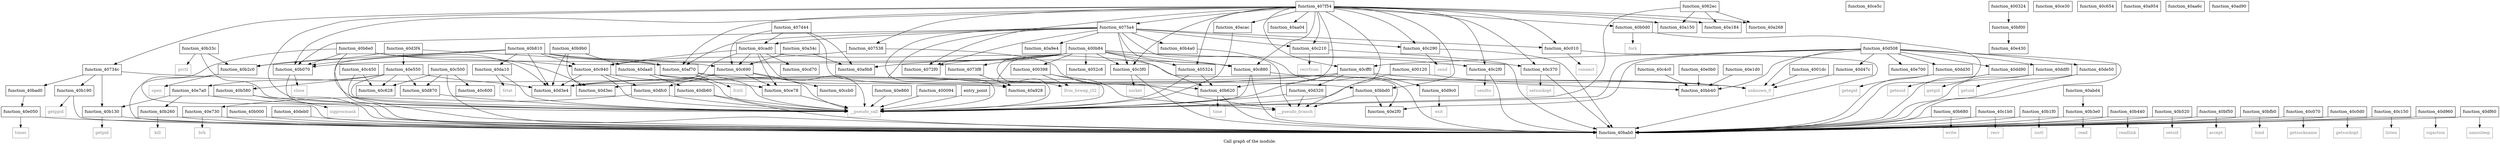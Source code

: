 digraph "Call graph of the module." {
  label="Call graph of the module.";
  node [shape=record];

  Node_function_40b0d0 [label="{function_40b0d0}"];
  Node_function_40ce78 [label="{function_40ce78}"];
  Node_function_40b130 [label="{function_40b130}"];
  Node_function_40b000 [label="{function_40b000}"];
  Node_function_40cd70 [label="{function_40cd70}"];
  Node_function_40c450 [label="{function_40c450}"];
  Node_function_40bbd0 [label="{function_40bbd0}"];
  Node_function_40b680 [label="{function_40b680}"];
  Node_function_40c1b0 [label="{function_40c1b0}"];
  Node_function_40b6e0 [label="{function_40b6e0}"];
  Node_function_40b190 [label="{function_40b190}"];
  Node_function_40b1f0 [label="{function_40b1f0}"];
  Node_function_40b260 [label="{function_40b260}"];
  Node_function_40b2c0 [label="{function_40b2c0}"];
  Node_function_40ce5c [label="{function_40ce5c}"];
  Node_function_40b33c [label="{function_40b33c}"];
  Node_function_40b3e0 [label="{function_40b3e0}"];
  Node_function_40b440 [label="{function_40b440}"];
  Node_function_40b4a0 [label="{function_40b4a0}"];
  Node_function_40b070 [label="{function_40b070}"];
  Node_function_40c4c0 [label="{function_40c4c0}"];
  Node_function_40bf00 [label="{function_40bf00}"];
  Node_function_40b810 [label="{function_40b810}"];
  Node_function_40c210 [label="{function_40c210}"];
  Node_function_40b520 [label="{function_40b520}"];
  Node_function_40c290 [label="{function_40c290}"];
  Node_function_40b9b0 [label="{function_40b9b0}"];
  Node_function_40c500 [label="{function_40c500}"];
  Node_function_40d3ec [label="{function_40d3ec}"];
  Node_function_40bf50 [label="{function_40bf50}"];
  Node_function_40c600 [label="{function_40c600}"];
  Node_function_40bab0 [label="{function_40bab0}"];
  Node_function_40b580 [label="{function_40b580}"];
  Node_function_40c2f0 [label="{function_40c2f0}"];
  Node_function_40bad0 [label="{function_40bad0}"];
  Node_function_40c628 [label="{function_40c628}"];
  Node_function_40bfb0 [label="{function_40bfb0}"];
  Node_function_40c370 [label="{function_40c370}"];
  Node_function_40ce30 [label="{function_40ce30}"];
  Node_function_40b620 [label="{function_40b620}"];
  Node_function_40bb40 [label="{function_40bb40}"];
  Node_function_40c3f0 [label="{function_40c3f0}"];
  Node_function_40c654 [label="{function_40c654}"];
  Node_function_40c010 [label="{function_40c010}"];
  Node_function_40c690 [label="{function_40c690}"];
  Node_function_40c880 [label="{function_40c880}"];
  Node_function_40c070 [label="{function_40c070}"];
  Node_function_40cff0 [label="{function_40cff0}"];
  Node_function_40c940 [label="{function_40c940}"];
  Node_function_40d320 [label="{function_40d320}"];
  Node_function_40c0d0 [label="{function_40c0d0}"];
  Node_function_40cad0 [label="{function_40cad0}"];
  Node_function_40d3e4 [label="{function_40d3e4}"];
  Node_function_40c150 [label="{function_40c150}"];
  Node_function_40ccb0 [label="{function_40ccb0}"];
  Node_function_40d960 [label="{function_40d960}"];
  Node_function_40d9c0 [label="{function_40d9c0}"];
  Node_function_40da10 [label="{function_40da10}"];
  Node_function_40daa0 [label="{function_40daa0}"];
  Node_function_40db60 [label="{function_40db60}"];
  Node_function_40d508 [label="{function_40d508}"];
  Node_function_40d870 [label="{function_40d870}"];
  Node_function_40d3f4 [label="{function_40d3f4}"];
  Node_function_40d47c [label="{function_40d47c}"];
  Node_function_40dd30 [label="{function_40dd30}"];
  Node_function_40dd90 [label="{function_40dd90}"];
  Node_function_40ddf0 [label="{function_40ddf0}"];
  Node_function_40de50 [label="{function_40de50}"];
  Node_function_40deb0 [label="{function_40deb0}"];
  Node_function_40df60 [label="{function_40df60}"];
  Node_function_40dfc0 [label="{function_40dfc0}"];
  Node_function_40e050 [label="{function_40e050}"];
  Node_function_40e0b0 [label="{function_40e0b0}"];
  Node_function_40e1d0 [label="{function_40e1d0}"];
  Node_function_40e2f0 [label="{function_40e2f0}"];
  Node_function_40e430 [label="{function_40e430}"];
  Node_function_40e550 [label="{function_40e550}"];
  Node_function_40e700 [label="{function_40e700}"];
  Node_function_40e730 [label="{function_40e730}"];
  Node_function_40e7a0 [label="{function_40e7a0}"];
  Node_function_40e860 [label="{function_40e860}"];
  Node_unknown_0 [color="gray50", fontcolor="gray50", label="{unknown_0}"];
  Node_fcntl [color="gray50", fontcolor="gray50", label="{fcntl}"];
  Node_close [color="gray50", fontcolor="gray50", label="{close}"];
  Node_fork [color="gray50", fontcolor="gray50", label="{fork}"];
  Node_getpid [color="gray50", fontcolor="gray50", label="{getpid}"];
  Node_getppid [color="gray50", fontcolor="gray50", label="{getppid}"];
  Node_ioctl [color="gray50", fontcolor="gray50", label="{ioctl}"];
  Node_kill [color="gray50", fontcolor="gray50", label="{kill}"];
  Node_open [color="gray50", fontcolor="gray50", label="{open}"];
  Node_prctl [color="gray50", fontcolor="gray50", label="{prctl}"];
  Node_read [color="gray50", fontcolor="gray50", label="{read}"];
  Node_readlink [color="gray50", fontcolor="gray50", label="{readlink}"];
  Node_setsid [color="gray50", fontcolor="gray50", label="{setsid}"];
  Node_sigprocmask [color="gray50", fontcolor="gray50", label="{sigprocmask}"];
  Node_time [color="gray50", fontcolor="gray50", label="{time}"];
  Node_write [color="gray50", fontcolor="gray50", label="{write}"];
  Node_accept [color="gray50", fontcolor="gray50", label="{accept}"];
  Node_bind [color="gray50", fontcolor="gray50", label="{bind}"];
  Node_connect [color="gray50", fontcolor="gray50", label="{connect}"];
  Node_getsockname [color="gray50", fontcolor="gray50", label="{getsockname}"];
  Node_getsockopt [color="gray50", fontcolor="gray50", label="{getsockopt}"];
  Node_listen [color="gray50", fontcolor="gray50", label="{listen}"];
  Node_recv [color="gray50", fontcolor="gray50", label="{recv}"];
  Node_recvfrom [color="gray50", fontcolor="gray50", label="{recvfrom}"];
  Node_send [color="gray50", fontcolor="gray50", label="{send}"];
  Node_sendto [color="gray50", fontcolor="gray50", label="{sendto}"];
  Node_setsockopt [color="gray50", fontcolor="gray50", label="{setsockopt}"];
  Node_socket [color="gray50", fontcolor="gray50", label="{socket}"];
  Node_sigaction [color="gray50", fontcolor="gray50", label="{sigaction}"];
  Node_exit [color="gray50", fontcolor="gray50", label="{exit}"];
  Node_fstat [color="gray50", fontcolor="gray50", label="{fstat}"];
  Node_getegid [color="gray50", fontcolor="gray50", label="{getegid}"];
  Node_geteuid [color="gray50", fontcolor="gray50", label="{geteuid}"];
  Node_getgid [color="gray50", fontcolor="gray50", label="{getgid}"];
  Node_getuid [color="gray50", fontcolor="gray50", label="{getuid}"];
  Node_nanosleep [color="gray50", fontcolor="gray50", label="{nanosleep}"];
  Node_times [color="gray50", fontcolor="gray50", label="{times}"];
  Node_brk [color="gray50", fontcolor="gray50", label="{brk}"];
  Node_llvm_bswap_i32 [color="gray50", fontcolor="gray50", label="{llvm_bswap_i32}"];
  Node___pseudo_call [color="gray50", fontcolor="gray50", label="{__pseudo_call}"];
  Node___pseudo_branch [color="gray50", fontcolor="gray50", label="{__pseudo_branch}"];
  Node_function_400094 [label="{function_400094}"];
  Node_function_400120 [label="{function_400120}"];
  Node_function_4001dc [label="{function_4001dc}"];
  Node_entry_point [label="{entry_point}"];
  Node_function_400324 [label="{function_400324}"];
  Node_function_400398 [label="{function_400398}"];
  Node_function_400b84 [label="{function_400b84}"];
  Node_function_4052c8 [label="{function_4052c8}"];
  Node_function_405324 [label="{function_405324}"];
  Node_function_4062ec [label="{function_4062ec}"];
  Node_function_4072f0 [label="{function_4072f0}"];
  Node_function_40734c [label="{function_40734c}"];
  Node_function_4073f8 [label="{function_4073f8}"];
  Node_function_407538 [label="{function_407538}"];
  Node_function_4075a4 [label="{function_4075a4}"];
  Node_function_407d44 [label="{function_407d44}"];
  Node_function_407f54 [label="{function_407f54}"];
  Node_function_40a150 [label="{function_40a150}"];
  Node_function_40a184 [label="{function_40a184}"];
  Node_function_40a268 [label="{function_40a268}"];
  Node_function_40a34c [label="{function_40a34c}"];
  Node_function_40a928 [label="{function_40a928}"];
  Node_function_40a954 [label="{function_40a954}"];
  Node_function_40a9b8 [label="{function_40a9b8}"];
  Node_function_40a9e4 [label="{function_40a9e4}"];
  Node_function_40aa04 [label="{function_40aa04}"];
  Node_function_40aa6c [label="{function_40aa6c}"];
  Node_function_40abd4 [label="{function_40abd4}"];
  Node_function_40acac [label="{function_40acac}"];
  Node_function_40ad90 [label="{function_40ad90}"];
  Node_function_40af70 [label="{function_40af70}"];
  Node_function_40b0d0 -> Node_function_40bab0;
  Node_function_40b0d0 -> Node_fork;
  Node_function_40ce78 -> Node___pseudo_call;
  Node_function_40b130 -> Node_function_40bab0;
  Node_function_40b130 -> Node_getpid;
  Node_function_40b000 -> Node_function_40bab0;
  Node_function_40c450 -> Node_function_40bab0;
  Node_function_40c450 -> Node_function_40c628;
  Node_function_40bbd0 -> Node_function_40e2f0;
  Node_function_40bbd0 -> Node___pseudo_branch;
  Node_function_40b680 -> Node_function_40bab0;
  Node_function_40b680 -> Node_write;
  Node_function_40c1b0 -> Node_function_40bab0;
  Node_function_40c1b0 -> Node_recv;
  Node_function_40b6e0 -> Node_function_40b070;
  Node_function_40b6e0 -> Node_function_40d3ec;
  Node_function_40b6e0 -> Node_function_40bab0;
  Node_function_40b6e0 -> Node_function_40c940;
  Node_function_40b6e0 -> Node_function_40d3e4;
  Node_function_40b6e0 -> Node___pseudo_call;
  Node_function_40b190 -> Node_function_40bab0;
  Node_function_40b190 -> Node_getppid;
  Node_function_40b1f0 -> Node_function_40bab0;
  Node_function_40b1f0 -> Node_ioctl;
  Node_function_40b260 -> Node_function_40bab0;
  Node_function_40b260 -> Node_kill;
  Node_function_40b2c0 -> Node_function_40bab0;
  Node_function_40b2c0 -> Node_open;
  Node_function_40b33c -> Node_function_40b2c0;
  Node_function_40b33c -> Node_prctl;
  Node_function_40b33c -> Node___pseudo_call;
  Node_function_40b3e0 -> Node_function_40bab0;
  Node_function_40b3e0 -> Node_read;
  Node_function_40b440 -> Node_function_40bab0;
  Node_function_40b440 -> Node_readlink;
  Node_function_40b4a0 -> Node_function_40bab0;
  Node_function_40b070 -> Node_function_40bab0;
  Node_function_40b070 -> Node_close;
  Node_function_40c4c0 -> Node_function_40bb40;
  Node_function_40bf00 -> Node_function_40e430;
  Node_function_40b810 -> Node_function_40b2c0;
  Node_function_40b810 -> Node_function_40b070;
  Node_function_40b810 -> Node_function_40bab0;
  Node_function_40b810 -> Node_function_40c690;
  Node_function_40b810 -> Node_function_40c880;
  Node_function_40b810 -> Node_function_40c940;
  Node_function_40b810 -> Node_function_40d3e4;
  Node_function_40b810 -> Node_function_40da10;
  Node_function_40b810 -> Node_function_40af70;
  Node_function_40c210 -> Node_function_40bab0;
  Node_function_40c210 -> Node_recvfrom;
  Node_function_40b520 -> Node_function_40bab0;
  Node_function_40b520 -> Node_setsid;
  Node_function_40c290 -> Node_function_40bab0;
  Node_function_40c290 -> Node_send;
  Node_function_40b9b0 -> Node_function_40d3ec;
  Node_function_40b9b0 -> Node_function_40d3e4;
  Node_function_40b9b0 -> Node_function_40daa0;
  Node_function_40c500 -> Node_function_40c600;
  Node_function_40c500 -> Node_function_40bab0;
  Node_function_40c500 -> Node_function_40c628;
  Node_function_40c500 -> Node_function_40d870;
  Node_function_40bf50 -> Node_function_40bab0;
  Node_function_40bf50 -> Node_accept;
  Node_function_40b580 -> Node_function_40bab0;
  Node_function_40b580 -> Node_sigprocmask;
  Node_function_40c2f0 -> Node_function_40bab0;
  Node_function_40c2f0 -> Node_sendto;
  Node_function_40bad0 -> Node_function_40e050;
  Node_function_40bfb0 -> Node_function_40bab0;
  Node_function_40bfb0 -> Node_bind;
  Node_function_40c370 -> Node_function_40bab0;
  Node_function_40c370 -> Node_setsockopt;
  Node_function_40b620 -> Node_function_40bab0;
  Node_function_40b620 -> Node_time;
  Node_function_40c3f0 -> Node_function_40bab0;
  Node_function_40c3f0 -> Node_socket;
  Node_function_40c010 -> Node_function_40bab0;
  Node_function_40c010 -> Node_connect;
  Node_function_40c690 -> Node_function_40ce78;
  Node_function_40c690 -> Node_function_40d3e4;
  Node_function_40c690 -> Node_function_40ccb0;
  Node_function_40c690 -> Node_function_40dfc0;
  Node_function_40c690 -> Node___pseudo_call;
  Node_function_40c880 -> Node_function_40bab0;
  Node_function_40c880 -> Node_function_40bb40;
  Node_function_40c880 -> Node___pseudo_call;
  Node_function_40c070 -> Node_function_40bab0;
  Node_function_40c070 -> Node_getsockname;
  Node_function_40cff0 -> Node_function_40d3ec;
  Node_function_40cff0 -> Node_function_40d320;
  Node_function_40cff0 -> Node_function_40d3e4;
  Node_function_40cff0 -> Node_function_40d9c0;
  Node_function_40cff0 -> Node_unknown_0;
  Node_function_40cff0 -> Node___pseudo_call;
  Node_function_40c940 -> Node_function_40ce78;
  Node_function_40c940 -> Node_function_40d3e4;
  Node_function_40c940 -> Node_function_40dfc0;
  Node_function_40c940 -> Node___pseudo_call;
  Node_function_40d320 -> Node___pseudo_call;
  Node_function_40d320 -> Node___pseudo_branch;
  Node_function_40c0d0 -> Node_function_40bab0;
  Node_function_40c0d0 -> Node_getsockopt;
  Node_function_40cad0 -> Node_function_40ce78;
  Node_function_40cad0 -> Node_function_40cd70;
  Node_function_40cad0 -> Node_function_40c690;
  Node_function_40cad0 -> Node_function_40c940;
  Node_function_40cad0 -> Node_function_40d3e4;
  Node_function_40cad0 -> Node_function_40e2f0;
  Node_function_40cad0 -> Node___pseudo_call;
  Node_function_40c150 -> Node_function_40bab0;
  Node_function_40c150 -> Node_listen;
  Node_function_40d960 -> Node_function_40bab0;
  Node_function_40d960 -> Node_sigaction;
  Node_function_40d9c0 -> Node_exit;
  Node_function_40da10 -> Node_fstat;
  Node_function_40da10 -> Node___pseudo_call;
  Node_function_40daa0 -> Node_function_40bbd0;
  Node_function_40daa0 -> Node_function_40db60;
  Node_function_40daa0 -> Node___pseudo_call;
  Node_function_40db60 -> Node_function_40bab0;
  Node_function_40db60 -> Node___pseudo_call;
  Node_function_40d508 -> Node_function_40bab0;
  Node_function_40d508 -> Node_function_40bb40;
  Node_function_40d508 -> Node_function_40cff0;
  Node_function_40d508 -> Node_function_40d47c;
  Node_function_40d508 -> Node_function_40dd30;
  Node_function_40d508 -> Node_function_40dd90;
  Node_function_40d508 -> Node_function_40ddf0;
  Node_function_40d508 -> Node_function_40de50;
  Node_function_40d508 -> Node_function_40e2f0;
  Node_function_40d508 -> Node_function_40e700;
  Node_function_40d508 -> Node_unknown_0;
  Node_function_40d508 -> Node___pseudo_call;
  Node_function_40d870 -> Node___pseudo_call;
  Node_function_40d3f4 -> Node_function_40b2c0;
  Node_function_40d3f4 -> Node_function_40e550;
  Node_function_40d3f4 -> Node_function_40af70;
  Node_function_40d47c -> Node_unknown_0;
  Node_function_40dd30 -> Node_function_40bab0;
  Node_function_40dd30 -> Node_getegid;
  Node_function_40dd90 -> Node_function_40bab0;
  Node_function_40dd90 -> Node_geteuid;
  Node_function_40ddf0 -> Node_function_40bab0;
  Node_function_40ddf0 -> Node_getgid;
  Node_function_40de50 -> Node_function_40bab0;
  Node_function_40de50 -> Node_getuid;
  Node_function_40deb0 -> Node_function_40bab0;
  Node_function_40df60 -> Node_function_40bab0;
  Node_function_40df60 -> Node_nanosleep;
  Node_function_40dfc0 -> Node_function_40e730;
  Node_function_40dfc0 -> Node___pseudo_call;
  Node_function_40e050 -> Node_function_40bab0;
  Node_function_40e050 -> Node_times;
  Node_function_40e0b0 -> Node_function_40bb40;
  Node_function_40e1d0 -> Node_function_40bb40;
  Node_function_40e550 -> Node_function_40b580;
  Node_function_40e550 -> Node_function_40c628;
  Node_function_40e550 -> Node_function_40d3e4;
  Node_function_40e550 -> Node_function_40d870;
  Node_function_40e550 -> Node_function_40e7a0;
  Node_function_40e550 -> Node___pseudo_call;
  Node_function_40e730 -> Node_function_40bab0;
  Node_function_40e730 -> Node_brk;
  Node_function_40e7a0 -> Node_function_40b130;
  Node_function_40e7a0 -> Node_function_40b260;
  Node_function_40e7a0 -> Node___pseudo_call;
  Node_function_40e860 -> Node___pseudo_call;
  Node_function_400094 -> Node___pseudo_call;
  Node_function_400120 -> Node_unknown_0;
  Node_function_400120 -> Node___pseudo_call;
  Node_function_4001dc -> Node_unknown_0;
  Node_entry_point -> Node___pseudo_call;
  Node_function_400324 -> Node_function_40bf00;
  Node_function_400398 -> Node_llvm_bswap_i32;
  Node_function_400398 -> Node___pseudo_call;
  Node_function_400398 -> Node___pseudo_branch;
  Node_function_400b84 -> Node_function_40b070;
  Node_function_400b84 -> Node_function_40c2f0;
  Node_function_400b84 -> Node_function_40c370;
  Node_function_400b84 -> Node_function_40b620;
  Node_function_400b84 -> Node_function_40c3f0;
  Node_function_400b84 -> Node_function_40c880;
  Node_function_400b84 -> Node_llvm_bswap_i32;
  Node_function_400b84 -> Node___pseudo_call;
  Node_function_400b84 -> Node_function_400398;
  Node_function_400b84 -> Node_function_4052c8;
  Node_function_400b84 -> Node_function_405324;
  Node_function_400b84 -> Node_function_4072f0;
  Node_function_400b84 -> Node_function_4073f8;
  Node_function_400b84 -> Node_function_40a9b8;
  Node_function_405324 -> Node_function_40b620;
  Node_function_405324 -> Node___pseudo_call;
  Node_function_4062ec -> Node___pseudo_call;
  Node_function_4062ec -> Node_function_40a150;
  Node_function_4062ec -> Node_function_40a184;
  Node_function_4062ec -> Node_function_40a268;
  Node_function_40734c -> Node_function_40b130;
  Node_function_40734c -> Node_function_40b190;
  Node_function_40734c -> Node_function_40bad0;
  Node_function_40734c -> Node_function_40b620;
  Node_function_4073f8 -> Node_function_40a928;
  Node_function_407538 -> Node_function_40c940;
  Node_function_407538 -> Node___pseudo_branch;
  Node_function_4075a4 -> Node_function_40b4a0;
  Node_function_4075a4 -> Node_function_40b070;
  Node_function_4075a4 -> Node_function_40c210;
  Node_function_4075a4 -> Node_function_40c290;
  Node_function_4075a4 -> Node_function_40c3f0;
  Node_function_4075a4 -> Node_function_40c010;
  Node_function_4075a4 -> Node_function_40c880;
  Node_function_4075a4 -> Node_function_40cad0;
  Node_function_4075a4 -> Node___pseudo_call;
  Node_function_4075a4 -> Node___pseudo_branch;
  Node_function_4075a4 -> Node_function_4072f0;
  Node_function_4075a4 -> Node_function_40a928;
  Node_function_4075a4 -> Node_function_40a9e4;
  Node_function_4075a4 -> Node_function_40af70;
  Node_function_407d44 -> Node_function_40c690;
  Node_function_407d44 -> Node_function_40cad0;
  Node_function_407d44 -> Node_function_40a928;
  Node_function_407d44 -> Node_function_40a9b8;
  Node_function_407f54 -> Node_function_40b0d0;
  Node_function_407f54 -> Node_function_40bbd0;
  Node_function_407f54 -> Node_function_40b070;
  Node_function_407f54 -> Node_function_40c210;
  Node_function_407f54 -> Node_function_40c290;
  Node_function_407f54 -> Node_function_40c2f0;
  Node_function_407f54 -> Node_function_40c370;
  Node_function_407f54 -> Node_function_40b620;
  Node_function_407f54 -> Node_function_40c3f0;
  Node_function_407f54 -> Node_function_40c010;
  Node_function_407f54 -> Node_function_40c880;
  Node_function_407f54 -> Node_function_40cff0;
  Node_function_407f54 -> Node___pseudo_call;
  Node_function_407f54 -> Node___pseudo_branch;
  Node_function_407f54 -> Node_function_405324;
  Node_function_407f54 -> Node_function_4072f0;
  Node_function_407f54 -> Node_function_40734c;
  Node_function_407f54 -> Node_function_407538;
  Node_function_407f54 -> Node_function_4075a4;
  Node_function_407f54 -> Node_function_40a150;
  Node_function_407f54 -> Node_function_40a184;
  Node_function_407f54 -> Node_function_40a268;
  Node_function_407f54 -> Node_function_40aa04;
  Node_function_407f54 -> Node_function_40acac;
  Node_function_407f54 -> Node_function_40af70;
  Node_function_40a34c -> Node_function_40c690;
  Node_function_40a34c -> Node_function_40a9b8;
  Node_function_40abd4 -> Node_function_40b3e0;
  Node_function_40acac -> Node___pseudo_call;
  Node_function_40af70 -> Node_unknown_0;
  Node_function_40af70 -> Node_fcntl;
  Node_function_40af70 -> Node___pseudo_call;
}
